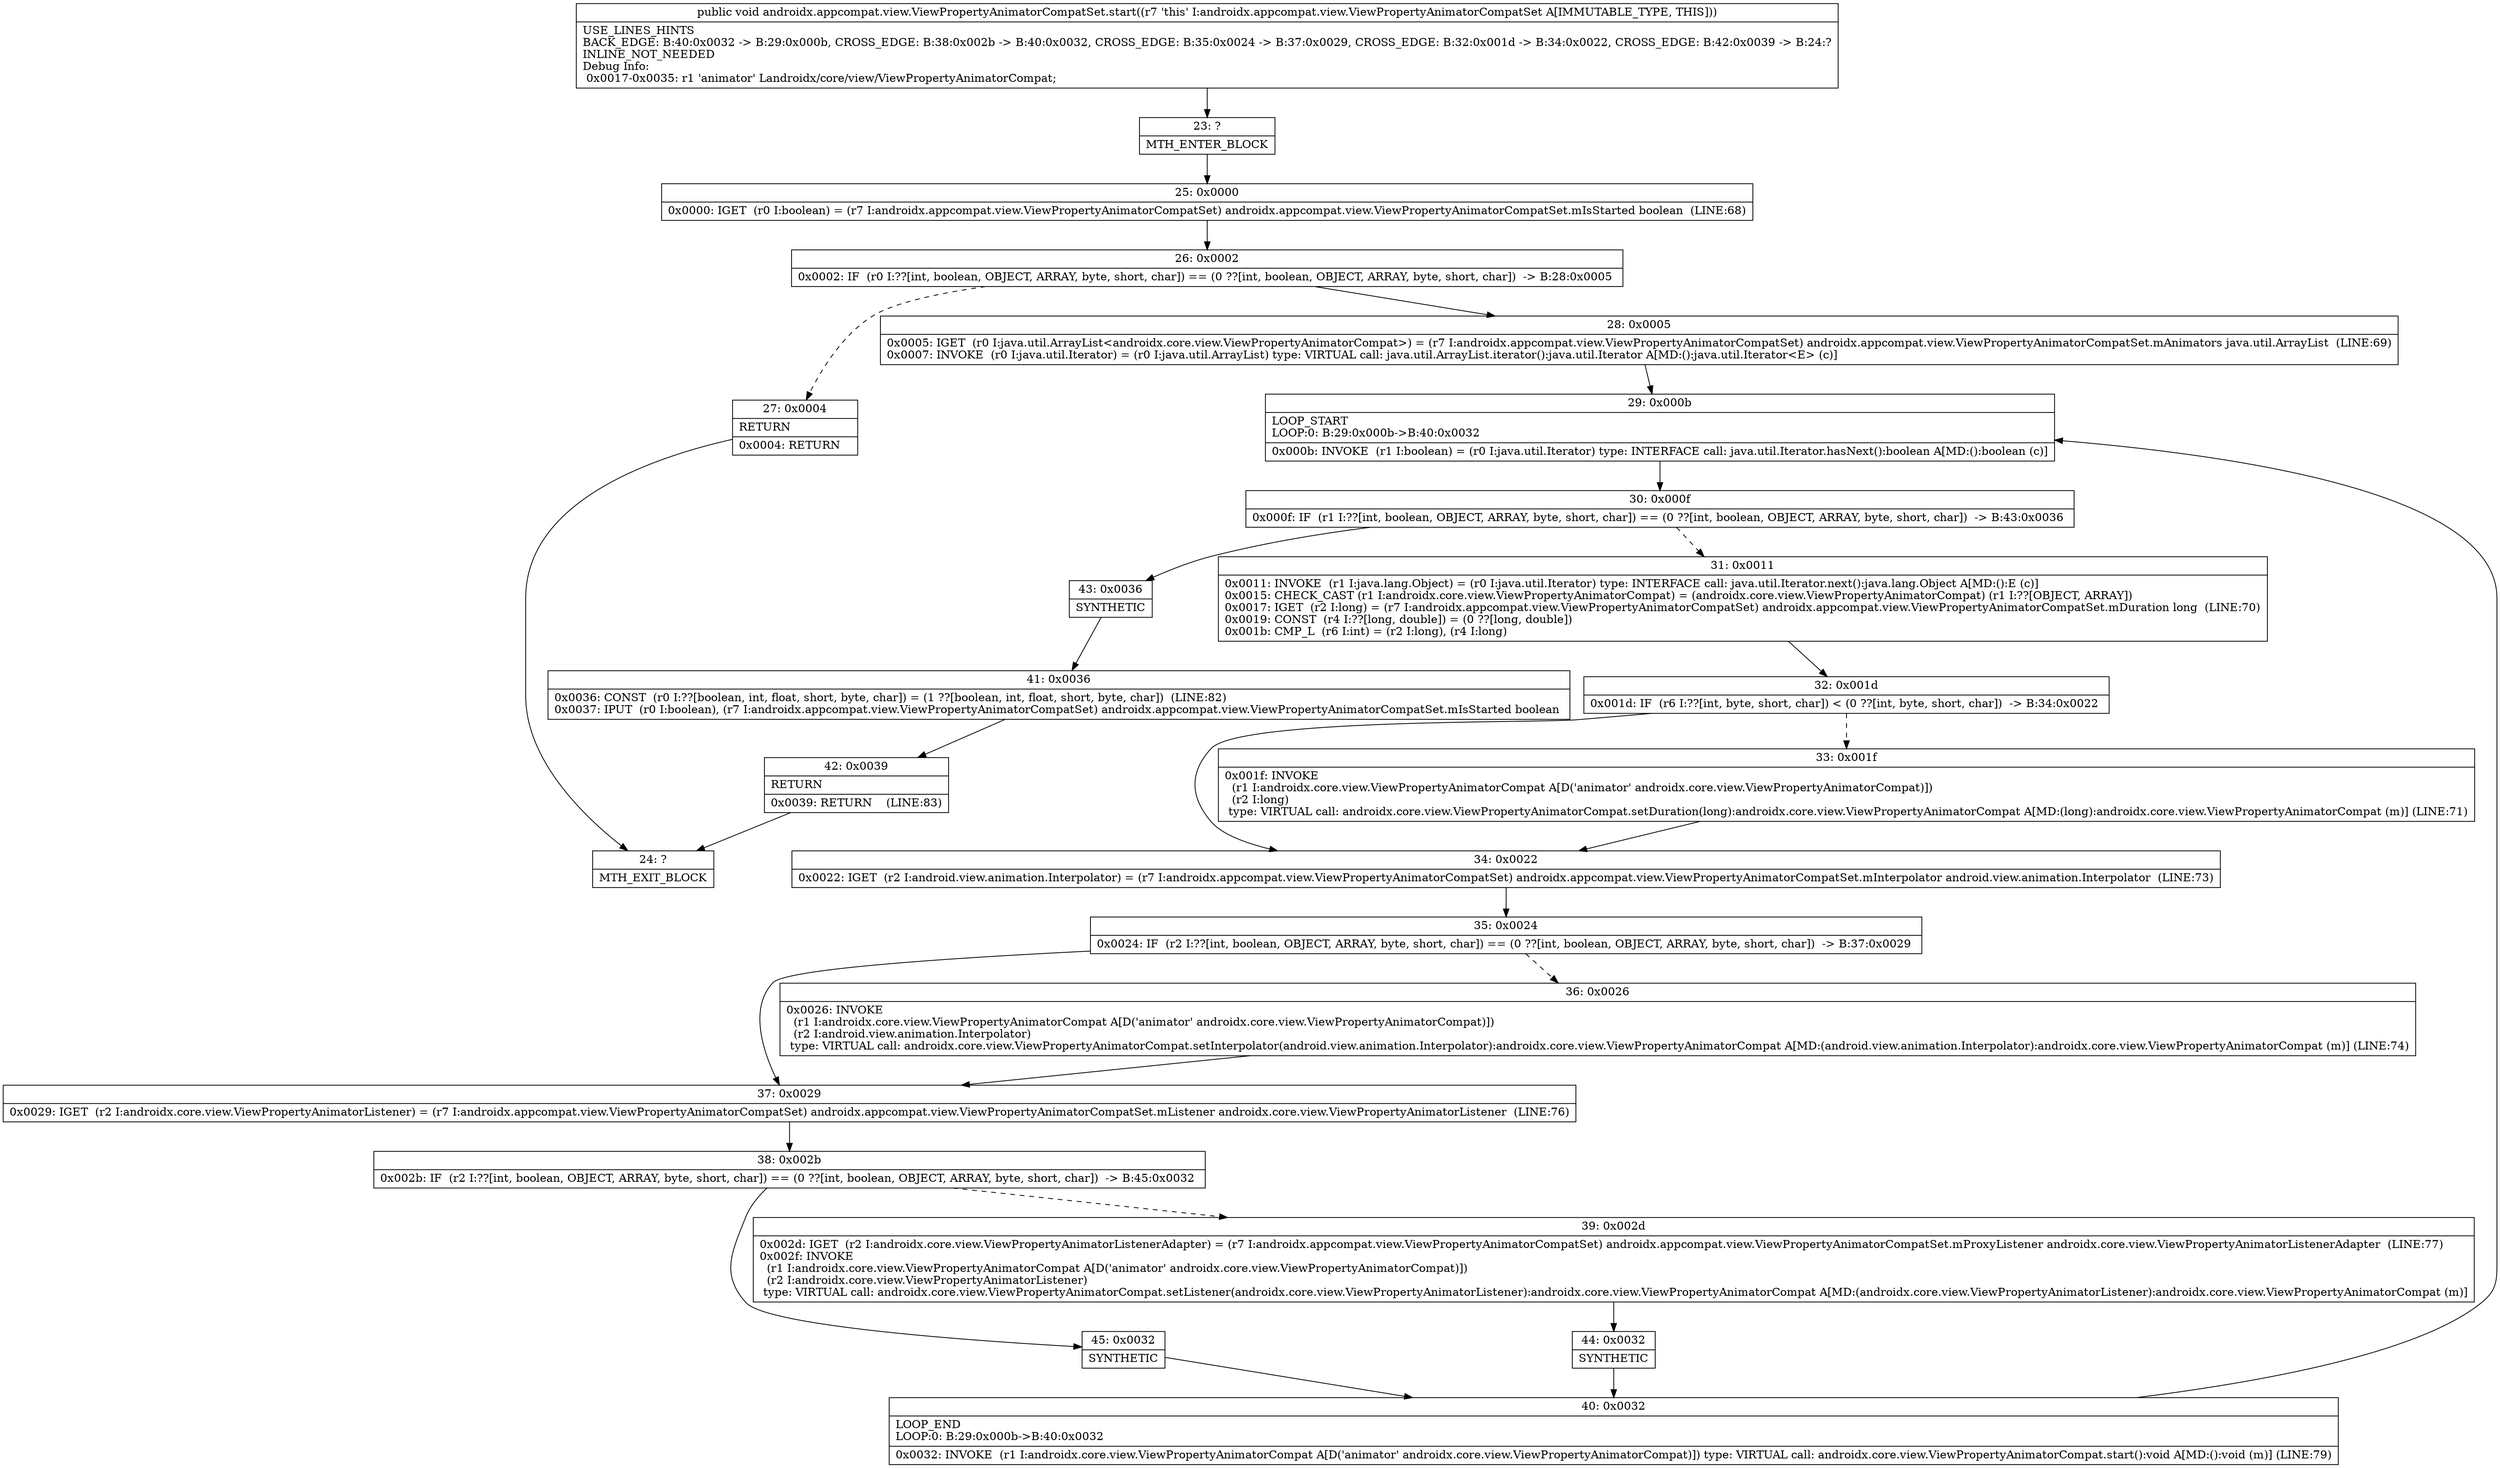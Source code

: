 digraph "CFG forandroidx.appcompat.view.ViewPropertyAnimatorCompatSet.start()V" {
Node_23 [shape=record,label="{23\:\ ?|MTH_ENTER_BLOCK\l}"];
Node_25 [shape=record,label="{25\:\ 0x0000|0x0000: IGET  (r0 I:boolean) = (r7 I:androidx.appcompat.view.ViewPropertyAnimatorCompatSet) androidx.appcompat.view.ViewPropertyAnimatorCompatSet.mIsStarted boolean  (LINE:68)\l}"];
Node_26 [shape=record,label="{26\:\ 0x0002|0x0002: IF  (r0 I:??[int, boolean, OBJECT, ARRAY, byte, short, char]) == (0 ??[int, boolean, OBJECT, ARRAY, byte, short, char])  \-\> B:28:0x0005 \l}"];
Node_27 [shape=record,label="{27\:\ 0x0004|RETURN\l|0x0004: RETURN   \l}"];
Node_24 [shape=record,label="{24\:\ ?|MTH_EXIT_BLOCK\l}"];
Node_28 [shape=record,label="{28\:\ 0x0005|0x0005: IGET  (r0 I:java.util.ArrayList\<androidx.core.view.ViewPropertyAnimatorCompat\>) = (r7 I:androidx.appcompat.view.ViewPropertyAnimatorCompatSet) androidx.appcompat.view.ViewPropertyAnimatorCompatSet.mAnimators java.util.ArrayList  (LINE:69)\l0x0007: INVOKE  (r0 I:java.util.Iterator) = (r0 I:java.util.ArrayList) type: VIRTUAL call: java.util.ArrayList.iterator():java.util.Iterator A[MD:():java.util.Iterator\<E\> (c)]\l}"];
Node_29 [shape=record,label="{29\:\ 0x000b|LOOP_START\lLOOP:0: B:29:0x000b\-\>B:40:0x0032\l|0x000b: INVOKE  (r1 I:boolean) = (r0 I:java.util.Iterator) type: INTERFACE call: java.util.Iterator.hasNext():boolean A[MD:():boolean (c)]\l}"];
Node_30 [shape=record,label="{30\:\ 0x000f|0x000f: IF  (r1 I:??[int, boolean, OBJECT, ARRAY, byte, short, char]) == (0 ??[int, boolean, OBJECT, ARRAY, byte, short, char])  \-\> B:43:0x0036 \l}"];
Node_31 [shape=record,label="{31\:\ 0x0011|0x0011: INVOKE  (r1 I:java.lang.Object) = (r0 I:java.util.Iterator) type: INTERFACE call: java.util.Iterator.next():java.lang.Object A[MD:():E (c)]\l0x0015: CHECK_CAST (r1 I:androidx.core.view.ViewPropertyAnimatorCompat) = (androidx.core.view.ViewPropertyAnimatorCompat) (r1 I:??[OBJECT, ARRAY]) \l0x0017: IGET  (r2 I:long) = (r7 I:androidx.appcompat.view.ViewPropertyAnimatorCompatSet) androidx.appcompat.view.ViewPropertyAnimatorCompatSet.mDuration long  (LINE:70)\l0x0019: CONST  (r4 I:??[long, double]) = (0 ??[long, double]) \l0x001b: CMP_L  (r6 I:int) = (r2 I:long), (r4 I:long) \l}"];
Node_32 [shape=record,label="{32\:\ 0x001d|0x001d: IF  (r6 I:??[int, byte, short, char]) \< (0 ??[int, byte, short, char])  \-\> B:34:0x0022 \l}"];
Node_33 [shape=record,label="{33\:\ 0x001f|0x001f: INVOKE  \l  (r1 I:androidx.core.view.ViewPropertyAnimatorCompat A[D('animator' androidx.core.view.ViewPropertyAnimatorCompat)])\l  (r2 I:long)\l type: VIRTUAL call: androidx.core.view.ViewPropertyAnimatorCompat.setDuration(long):androidx.core.view.ViewPropertyAnimatorCompat A[MD:(long):androidx.core.view.ViewPropertyAnimatorCompat (m)] (LINE:71)\l}"];
Node_34 [shape=record,label="{34\:\ 0x0022|0x0022: IGET  (r2 I:android.view.animation.Interpolator) = (r7 I:androidx.appcompat.view.ViewPropertyAnimatorCompatSet) androidx.appcompat.view.ViewPropertyAnimatorCompatSet.mInterpolator android.view.animation.Interpolator  (LINE:73)\l}"];
Node_35 [shape=record,label="{35\:\ 0x0024|0x0024: IF  (r2 I:??[int, boolean, OBJECT, ARRAY, byte, short, char]) == (0 ??[int, boolean, OBJECT, ARRAY, byte, short, char])  \-\> B:37:0x0029 \l}"];
Node_36 [shape=record,label="{36\:\ 0x0026|0x0026: INVOKE  \l  (r1 I:androidx.core.view.ViewPropertyAnimatorCompat A[D('animator' androidx.core.view.ViewPropertyAnimatorCompat)])\l  (r2 I:android.view.animation.Interpolator)\l type: VIRTUAL call: androidx.core.view.ViewPropertyAnimatorCompat.setInterpolator(android.view.animation.Interpolator):androidx.core.view.ViewPropertyAnimatorCompat A[MD:(android.view.animation.Interpolator):androidx.core.view.ViewPropertyAnimatorCompat (m)] (LINE:74)\l}"];
Node_37 [shape=record,label="{37\:\ 0x0029|0x0029: IGET  (r2 I:androidx.core.view.ViewPropertyAnimatorListener) = (r7 I:androidx.appcompat.view.ViewPropertyAnimatorCompatSet) androidx.appcompat.view.ViewPropertyAnimatorCompatSet.mListener androidx.core.view.ViewPropertyAnimatorListener  (LINE:76)\l}"];
Node_38 [shape=record,label="{38\:\ 0x002b|0x002b: IF  (r2 I:??[int, boolean, OBJECT, ARRAY, byte, short, char]) == (0 ??[int, boolean, OBJECT, ARRAY, byte, short, char])  \-\> B:45:0x0032 \l}"];
Node_39 [shape=record,label="{39\:\ 0x002d|0x002d: IGET  (r2 I:androidx.core.view.ViewPropertyAnimatorListenerAdapter) = (r7 I:androidx.appcompat.view.ViewPropertyAnimatorCompatSet) androidx.appcompat.view.ViewPropertyAnimatorCompatSet.mProxyListener androidx.core.view.ViewPropertyAnimatorListenerAdapter  (LINE:77)\l0x002f: INVOKE  \l  (r1 I:androidx.core.view.ViewPropertyAnimatorCompat A[D('animator' androidx.core.view.ViewPropertyAnimatorCompat)])\l  (r2 I:androidx.core.view.ViewPropertyAnimatorListener)\l type: VIRTUAL call: androidx.core.view.ViewPropertyAnimatorCompat.setListener(androidx.core.view.ViewPropertyAnimatorListener):androidx.core.view.ViewPropertyAnimatorCompat A[MD:(androidx.core.view.ViewPropertyAnimatorListener):androidx.core.view.ViewPropertyAnimatorCompat (m)]\l}"];
Node_44 [shape=record,label="{44\:\ 0x0032|SYNTHETIC\l}"];
Node_40 [shape=record,label="{40\:\ 0x0032|LOOP_END\lLOOP:0: B:29:0x000b\-\>B:40:0x0032\l|0x0032: INVOKE  (r1 I:androidx.core.view.ViewPropertyAnimatorCompat A[D('animator' androidx.core.view.ViewPropertyAnimatorCompat)]) type: VIRTUAL call: androidx.core.view.ViewPropertyAnimatorCompat.start():void A[MD:():void (m)] (LINE:79)\l}"];
Node_45 [shape=record,label="{45\:\ 0x0032|SYNTHETIC\l}"];
Node_43 [shape=record,label="{43\:\ 0x0036|SYNTHETIC\l}"];
Node_41 [shape=record,label="{41\:\ 0x0036|0x0036: CONST  (r0 I:??[boolean, int, float, short, byte, char]) = (1 ??[boolean, int, float, short, byte, char])  (LINE:82)\l0x0037: IPUT  (r0 I:boolean), (r7 I:androidx.appcompat.view.ViewPropertyAnimatorCompatSet) androidx.appcompat.view.ViewPropertyAnimatorCompatSet.mIsStarted boolean \l}"];
Node_42 [shape=record,label="{42\:\ 0x0039|RETURN\l|0x0039: RETURN    (LINE:83)\l}"];
MethodNode[shape=record,label="{public void androidx.appcompat.view.ViewPropertyAnimatorCompatSet.start((r7 'this' I:androidx.appcompat.view.ViewPropertyAnimatorCompatSet A[IMMUTABLE_TYPE, THIS]))  | USE_LINES_HINTS\lBACK_EDGE: B:40:0x0032 \-\> B:29:0x000b, CROSS_EDGE: B:38:0x002b \-\> B:40:0x0032, CROSS_EDGE: B:35:0x0024 \-\> B:37:0x0029, CROSS_EDGE: B:32:0x001d \-\> B:34:0x0022, CROSS_EDGE: B:42:0x0039 \-\> B:24:?\lINLINE_NOT_NEEDED\lDebug Info:\l  0x0017\-0x0035: r1 'animator' Landroidx\/core\/view\/ViewPropertyAnimatorCompat;\l}"];
MethodNode -> Node_23;Node_23 -> Node_25;
Node_25 -> Node_26;
Node_26 -> Node_27[style=dashed];
Node_26 -> Node_28;
Node_27 -> Node_24;
Node_28 -> Node_29;
Node_29 -> Node_30;
Node_30 -> Node_31[style=dashed];
Node_30 -> Node_43;
Node_31 -> Node_32;
Node_32 -> Node_33[style=dashed];
Node_32 -> Node_34;
Node_33 -> Node_34;
Node_34 -> Node_35;
Node_35 -> Node_36[style=dashed];
Node_35 -> Node_37;
Node_36 -> Node_37;
Node_37 -> Node_38;
Node_38 -> Node_39[style=dashed];
Node_38 -> Node_45;
Node_39 -> Node_44;
Node_44 -> Node_40;
Node_40 -> Node_29;
Node_45 -> Node_40;
Node_43 -> Node_41;
Node_41 -> Node_42;
Node_42 -> Node_24;
}

